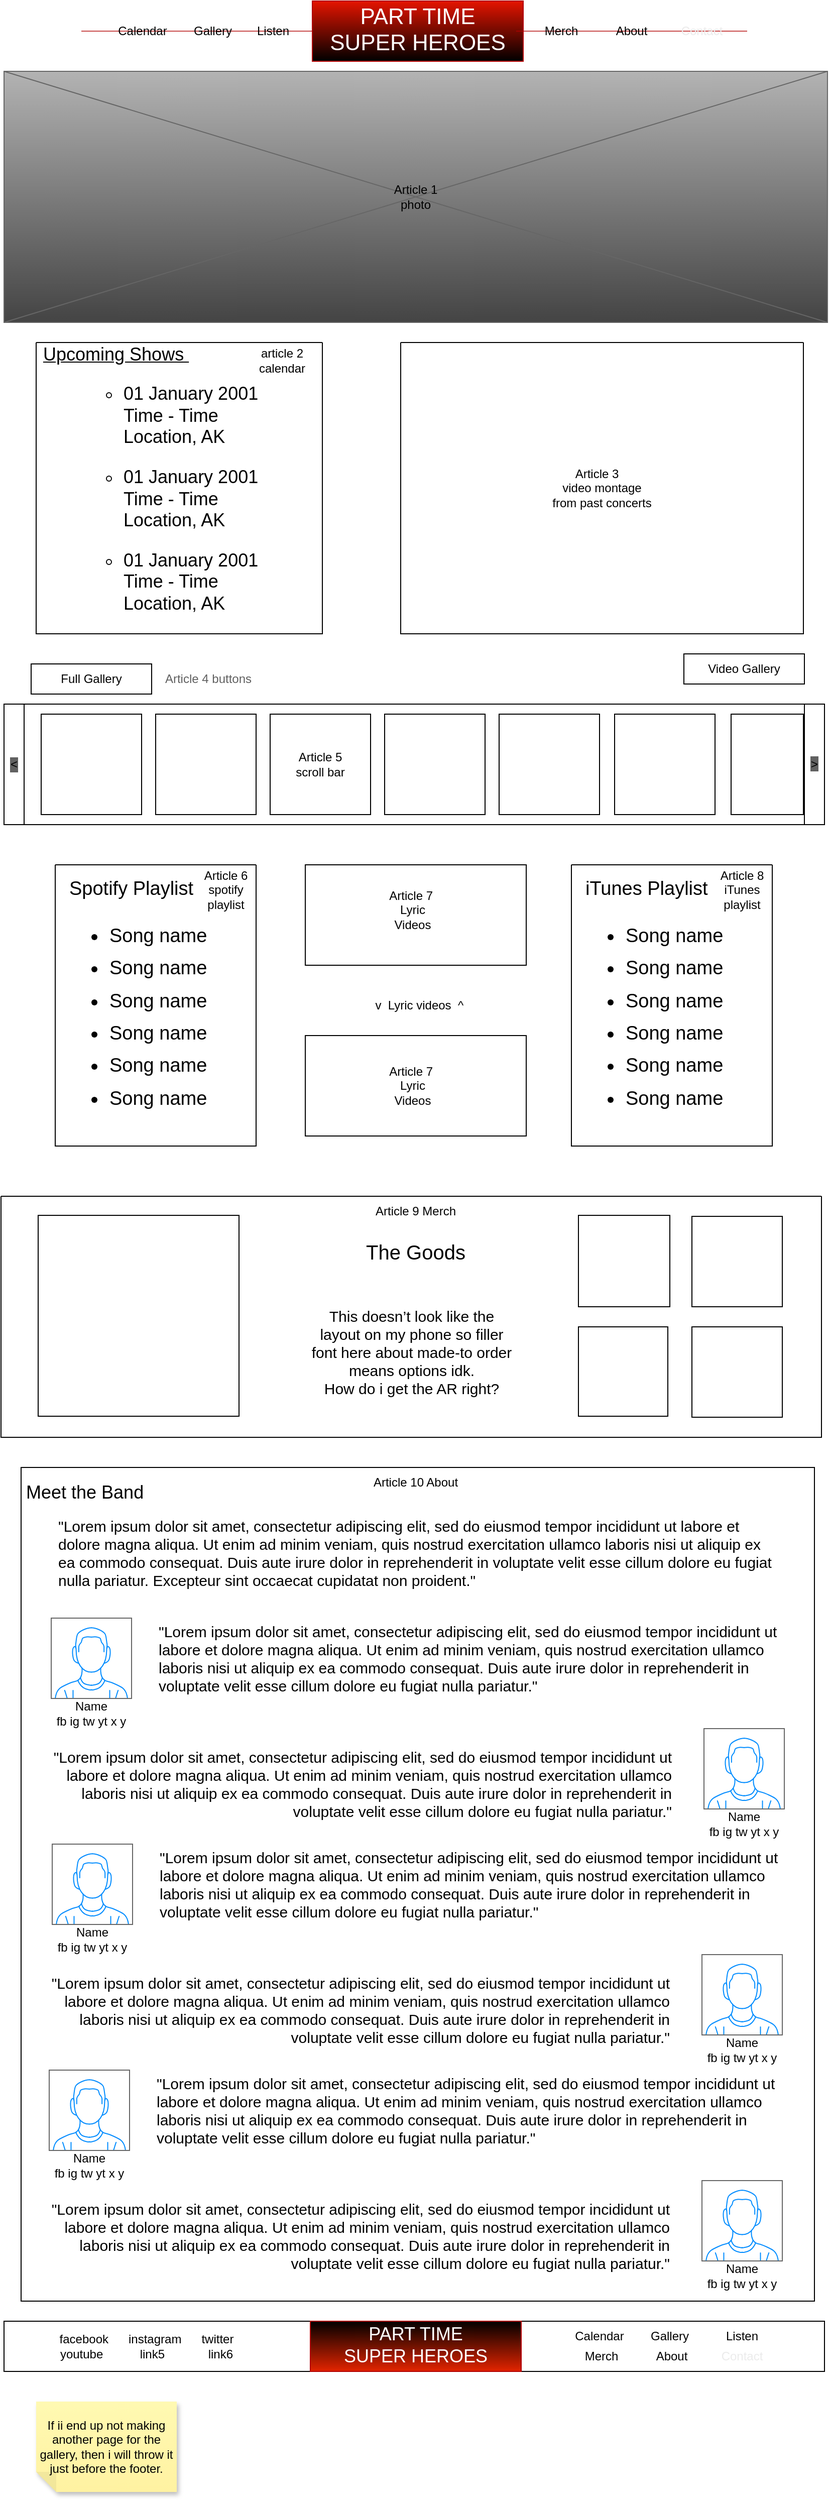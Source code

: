 <mxfile version="21.3.8" type="github">
  <diagram name="Page-1" id="f1b7ffb7-ca1e-a977-7cf5-a751b3c06c05">
    <mxGraphModel dx="927" dy="582" grid="1" gridSize="10" guides="1" tooltips="1" connect="1" arrows="1" fold="1" page="1" pageScale="1" pageWidth="826" pageHeight="1169" background="none" math="0" shadow="0">
      <root>
        <mxCell id="0" />
        <mxCell id="1" parent="0" />
        <mxCell id="13" value="" style="verticalLabelPosition=bottom;verticalAlign=top;strokeWidth=1;shape=mxgraph.mockup.graphics.iconGrid;strokeColor=#666666;gridSize=1,1;fillColor=#444444;gradientColor=#b3b3b3;gradientDirection=north;" parent="1" vertex="1">
          <mxGeometry x="3" y="80" width="820" height="250" as="geometry" />
        </mxCell>
        <mxCell id="xKD4JRFba7Fiyy8XvRiu-67" style="edgeStyle=orthogonalEdgeStyle;rounded=0;orthogonalLoop=1;jettySize=auto;html=1;exitX=0;exitY=0.5;exitDx=0;exitDy=0;" edge="1" parent="1" source="21">
          <mxGeometry relative="1" as="geometry">
            <mxPoint x="352.81" y="40.143" as="targetPoint" />
            <Array as="points">
              <mxPoint x="340" y="40" />
              <mxPoint x="340" y="40" />
            </Array>
          </mxGeometry>
        </mxCell>
        <mxCell id="21" value="PART TIME &#xa;SUPER HEROES" style="text;spacingTop=-3;align=center;fillColor=#e51400;fontColor=#ffffff;strokeColor=#B20000;gradientColor=#000000;fillStyle=auto;shadow=0;spacingBottom=0;fontSize=22;spacing=0;fontStyle=0" parent="1" vertex="1">
          <mxGeometry x="310" y="10" width="210" height="60" as="geometry" />
        </mxCell>
        <mxCell id="xKD4JRFba7Fiyy8XvRiu-66" value="" style="line;strokeWidth=1;html=1;fillColor=#e51400;fontColor=#ffffff;strokeColor=#B20000;opacity=70;" vertex="1" parent="1">
          <mxGeometry x="513" y="35" width="230" height="10" as="geometry" />
        </mxCell>
        <mxCell id="xKD4JRFba7Fiyy8XvRiu-68" value="&lt;div style=&quot;font-size: 18px;&quot;&gt;&lt;u&gt;Upcoming Shows&amp;nbsp;&lt;/u&gt;&lt;/div&gt;&lt;ul style=&quot;font-size: 18px;&quot;&gt;&lt;ul&gt;&lt;li style=&quot;font-size: 18px;&quot;&gt;01 January 2001 &amp;nbsp; &amp;nbsp; &amp;nbsp; Time - Time Location, AK&lt;/li&gt;&lt;/ul&gt;&lt;/ul&gt;&lt;ul style=&quot;font-size: 18px;&quot;&gt;&lt;ul&gt;&lt;li style=&quot;font-size: 18px;&quot;&gt;01 January 2001 Time - Time Location, AK&lt;/li&gt;&lt;/ul&gt;&lt;/ul&gt;&lt;ul style=&quot;font-size: 18px;&quot;&gt;&lt;ul&gt;&lt;li style=&quot;font-size: 18px;&quot;&gt;01 January 2001 Time - Time Location, AK&lt;/li&gt;&lt;/ul&gt;&lt;/ul&gt;" style="text;strokeColor=none;fillColor=none;html=1;whiteSpace=wrap;verticalAlign=middle;overflow=hidden;fontSize=18;horizontal=1;" vertex="1" parent="1">
          <mxGeometry x="40" y="330" width="250" height="330" as="geometry" />
        </mxCell>
        <mxCell id="xKD4JRFba7Fiyy8XvRiu-70" value="Article 1 photo" style="text;strokeColor=none;align=center;fillColor=none;html=1;verticalAlign=middle;whiteSpace=wrap;rounded=0;" vertex="1" parent="1">
          <mxGeometry x="383" y="190" width="60" height="30" as="geometry" />
        </mxCell>
        <mxCell id="xKD4JRFba7Fiyy8XvRiu-72" value="Contact" style="text;strokeColor=none;align=center;fillColor=none;html=1;verticalAlign=middle;whiteSpace=wrap;rounded=0;fontColor=#ebebeb;" vertex="1" parent="1">
          <mxGeometry x="668" y="25" width="60" height="30" as="geometry" />
        </mxCell>
        <mxCell id="xKD4JRFba7Fiyy8XvRiu-73" value="About" style="text;strokeColor=none;align=center;fillColor=none;html=1;verticalAlign=middle;whiteSpace=wrap;rounded=0;" vertex="1" parent="1">
          <mxGeometry x="598" y="25" width="60" height="30" as="geometry" />
        </mxCell>
        <mxCell id="xKD4JRFba7Fiyy8XvRiu-74" value="Merch&lt;br&gt;" style="text;strokeColor=none;align=center;fillColor=none;html=1;verticalAlign=middle;whiteSpace=wrap;rounded=0;" vertex="1" parent="1">
          <mxGeometry x="528" y="25" width="60" height="30" as="geometry" />
        </mxCell>
        <mxCell id="xKD4JRFba7Fiyy8XvRiu-77" value="" style="line;strokeWidth=1;html=1;fillColor=#e51400;fontColor=#ffffff;strokeColor=#B20000;opacity=70;" vertex="1" parent="1">
          <mxGeometry x="80" y="35" width="230" height="10" as="geometry" />
        </mxCell>
        <mxCell id="xKD4JRFba7Fiyy8XvRiu-78" value="Listen" style="text;strokeColor=none;align=center;fillColor=none;html=1;verticalAlign=middle;whiteSpace=wrap;rounded=0;" vertex="1" parent="1">
          <mxGeometry x="241" y="25" width="60" height="30" as="geometry" />
        </mxCell>
        <mxCell id="xKD4JRFba7Fiyy8XvRiu-79" value="Gallery" style="text;strokeColor=none;align=center;fillColor=none;html=1;verticalAlign=middle;whiteSpace=wrap;rounded=0;" vertex="1" parent="1">
          <mxGeometry x="181" y="25" width="60" height="30" as="geometry" />
        </mxCell>
        <mxCell id="xKD4JRFba7Fiyy8XvRiu-80" value="Calendar" style="text;strokeColor=none;align=center;fillColor=none;html=1;verticalAlign=middle;whiteSpace=wrap;rounded=0;" vertex="1" parent="1">
          <mxGeometry x="111" y="25" width="60" height="30" as="geometry" />
        </mxCell>
        <mxCell id="xKD4JRFba7Fiyy8XvRiu-81" value="" style="swimlane;startSize=0;" vertex="1" parent="1">
          <mxGeometry x="35" y="350" width="285" height="290" as="geometry" />
        </mxCell>
        <mxCell id="xKD4JRFba7Fiyy8XvRiu-82" value="" style="swimlane;startSize=0;" vertex="1" parent="1">
          <mxGeometry x="398" y="350" width="401" height="290" as="geometry" />
        </mxCell>
        <mxCell id="xKD4JRFba7Fiyy8XvRiu-85" value="Article 3 &lt;span style=&quot;white-space: pre;&quot;&gt;&#x9;&lt;br/&gt;&lt;/span&gt;video montage &lt;span style=&quot;white-space: pre;&quot;&gt;&lt;br&gt;&lt;/span&gt;from past concerts" style="text;strokeColor=none;align=center;fillColor=none;html=1;verticalAlign=middle;whiteSpace=wrap;rounded=0;" vertex="1" parent="xKD4JRFba7Fiyy8XvRiu-82">
          <mxGeometry x="130.5" y="110" width="139" height="70" as="geometry" />
        </mxCell>
        <mxCell id="xKD4JRFba7Fiyy8XvRiu-86" value="" style="rounded=0;whiteSpace=wrap;html=1;" vertex="1" parent="1">
          <mxGeometry x="3" y="710" width="817" height="120" as="geometry" />
        </mxCell>
        <mxCell id="xKD4JRFba7Fiyy8XvRiu-84" value="article&amp;nbsp;2 &lt;br&gt;calendar" style="text;strokeColor=none;align=center;fillColor=none;html=1;verticalAlign=middle;whiteSpace=wrap;rounded=0;" vertex="1" parent="1">
          <mxGeometry x="240" y="353" width="80" height="30" as="geometry" />
        </mxCell>
        <mxCell id="xKD4JRFba7Fiyy8XvRiu-89" value="" style="whiteSpace=wrap;html=1;aspect=fixed;" vertex="1" parent="1">
          <mxGeometry x="40" y="720" width="100" height="100" as="geometry" />
        </mxCell>
        <mxCell id="xKD4JRFba7Fiyy8XvRiu-90" value="" style="whiteSpace=wrap;html=1;aspect=fixed;" vertex="1" parent="1">
          <mxGeometry x="154" y="720" width="100" height="100" as="geometry" />
        </mxCell>
        <mxCell id="xKD4JRFba7Fiyy8XvRiu-95" value="&amp;lt;" style="rounded=0;whiteSpace=wrap;html=1;labelBackgroundColor=#616161;" vertex="1" parent="1">
          <mxGeometry x="3" y="710" width="20" height="120" as="geometry" />
        </mxCell>
        <mxCell id="xKD4JRFba7Fiyy8XvRiu-97" value="&amp;lt;" style="rounded=0;whiteSpace=wrap;html=1;labelBackgroundColor=#616161;rotation=-180;" vertex="1" parent="1">
          <mxGeometry x="800" y="710" width="20" height="120" as="geometry" />
        </mxCell>
        <mxCell id="xKD4JRFba7Fiyy8XvRiu-91" value="" style="whiteSpace=wrap;html=1;aspect=fixed;" vertex="1" parent="1">
          <mxGeometry x="268" y="720" width="100" height="100" as="geometry" />
        </mxCell>
        <mxCell id="xKD4JRFba7Fiyy8XvRiu-92" value="" style="whiteSpace=wrap;html=1;aspect=fixed;" vertex="1" parent="1">
          <mxGeometry x="382" y="720" width="100" height="100" as="geometry" />
        </mxCell>
        <mxCell id="xKD4JRFba7Fiyy8XvRiu-93" value="" style="whiteSpace=wrap;html=1;aspect=fixed;" vertex="1" parent="1">
          <mxGeometry x="496" y="720" width="100" height="100" as="geometry" />
        </mxCell>
        <mxCell id="xKD4JRFba7Fiyy8XvRiu-94" value="" style="whiteSpace=wrap;html=1;aspect=fixed;" vertex="1" parent="1">
          <mxGeometry x="611" y="720" width="100" height="100" as="geometry" />
        </mxCell>
        <mxCell id="xKD4JRFba7Fiyy8XvRiu-99" value="" style="rounded=0;whiteSpace=wrap;html=1;" vertex="1" parent="1">
          <mxGeometry x="727" y="720" width="72" height="100" as="geometry" />
        </mxCell>
        <mxCell id="xKD4JRFba7Fiyy8XvRiu-100" value="Full Gallery" style="rounded=0;whiteSpace=wrap;html=1;labelBackgroundColor=default;" vertex="1" parent="1">
          <mxGeometry x="30" y="670" width="120" height="30" as="geometry" />
        </mxCell>
        <mxCell id="xKD4JRFba7Fiyy8XvRiu-101" value="Video Gallery" style="rounded=0;whiteSpace=wrap;html=1;" vertex="1" parent="1">
          <mxGeometry x="680" y="660" width="120" height="30" as="geometry" />
        </mxCell>
        <mxCell id="xKD4JRFba7Fiyy8XvRiu-110" value="" style="swimlane;startSize=0;" vertex="1" parent="1">
          <mxGeometry x="54" y="870" width="200" height="280" as="geometry" />
        </mxCell>
        <mxCell id="xKD4JRFba7Fiyy8XvRiu-113" value="Article 6&lt;br&gt;spotify playlist" style="text;strokeColor=none;align=center;fillColor=none;html=1;verticalAlign=middle;whiteSpace=wrap;rounded=0;" vertex="1" parent="xKD4JRFba7Fiyy8XvRiu-110">
          <mxGeometry x="140" y="10" width="60" height="30" as="geometry" />
        </mxCell>
        <mxCell id="xKD4JRFba7Fiyy8XvRiu-114" value="&lt;font style=&quot;font-size: 19px;&quot;&gt;Spotify Playlist&lt;br&gt;&lt;/font&gt;&lt;ul style=&quot;font-size: 19px; line-height: 170%;&quot;&gt;&lt;li&gt;&lt;font style=&quot;font-size: 19px;&quot;&gt;Song name&lt;/font&gt;&lt;/li&gt;&lt;li&gt;&lt;font style=&quot;font-size: 19px;&quot;&gt;Song name&lt;/font&gt;&lt;/li&gt;&lt;li&gt;&lt;font style=&quot;font-size: 19px;&quot;&gt;Song name&lt;/font&gt;&lt;/li&gt;&lt;li&gt;&lt;font style=&quot;font-size: 19px;&quot;&gt;Song name&lt;/font&gt;&lt;/li&gt;&lt;li&gt;&lt;font style=&quot;font-size: 19px;&quot;&gt;Song name&lt;/font&gt;&lt;/li&gt;&lt;li&gt;&lt;font style=&quot;font-size: 19px;&quot;&gt;Song name&lt;/font&gt;&lt;/li&gt;&lt;/ul&gt;" style="text;strokeColor=none;align=left;fillColor=none;html=1;verticalAlign=middle;whiteSpace=wrap;rounded=0;" vertex="1" parent="xKD4JRFba7Fiyy8XvRiu-110">
          <mxGeometry x="12" y="10" width="178" height="260" as="geometry" />
        </mxCell>
        <mxCell id="xKD4JRFba7Fiyy8XvRiu-111" value="&lt;font color=&quot;#606060&quot;&gt;Article 4 buttons&lt;/font&gt;" style="text;strokeColor=none;align=center;fillColor=none;html=1;verticalAlign=middle;whiteSpace=wrap;rounded=0;" vertex="1" parent="1">
          <mxGeometry x="112" y="670" width="189" height="30" as="geometry" />
        </mxCell>
        <mxCell id="xKD4JRFba7Fiyy8XvRiu-112" value="Article 5 scroll bar" style="text;strokeColor=none;align=center;fillColor=none;html=1;verticalAlign=middle;whiteSpace=wrap;rounded=0;" vertex="1" parent="1">
          <mxGeometry x="288" y="755" width="60" height="30" as="geometry" />
        </mxCell>
        <mxCell id="xKD4JRFba7Fiyy8XvRiu-115" value="" style="swimlane;startSize=0;" vertex="1" parent="1">
          <mxGeometry x="568" y="870" width="200" height="280" as="geometry" />
        </mxCell>
        <mxCell id="xKD4JRFba7Fiyy8XvRiu-116" value="Article 8&lt;br&gt;iTunes playlist" style="text;strokeColor=none;align=center;fillColor=none;html=1;verticalAlign=middle;whiteSpace=wrap;rounded=0;" vertex="1" parent="xKD4JRFba7Fiyy8XvRiu-115">
          <mxGeometry x="140" y="10" width="60" height="30" as="geometry" />
        </mxCell>
        <mxCell id="xKD4JRFba7Fiyy8XvRiu-117" value="&lt;font style=&quot;font-size: 19px;&quot;&gt;iTunes Playlist&lt;br&gt;&lt;/font&gt;&lt;ul style=&quot;font-size: 19px; line-height: 170%;&quot;&gt;&lt;li&gt;&lt;font style=&quot;font-size: 19px;&quot;&gt;Song name&lt;/font&gt;&lt;/li&gt;&lt;li&gt;&lt;font style=&quot;font-size: 19px;&quot;&gt;Song name&lt;/font&gt;&lt;/li&gt;&lt;li&gt;&lt;font style=&quot;font-size: 19px;&quot;&gt;Song name&lt;/font&gt;&lt;/li&gt;&lt;li&gt;&lt;font style=&quot;font-size: 19px;&quot;&gt;Song name&lt;/font&gt;&lt;/li&gt;&lt;li&gt;&lt;font style=&quot;font-size: 19px;&quot;&gt;Song name&lt;/font&gt;&lt;/li&gt;&lt;li&gt;&lt;font style=&quot;font-size: 19px;&quot;&gt;Song name&lt;/font&gt;&lt;/li&gt;&lt;/ul&gt;" style="text;strokeColor=none;align=left;fillColor=none;html=1;verticalAlign=middle;whiteSpace=wrap;rounded=0;" vertex="1" parent="xKD4JRFba7Fiyy8XvRiu-115">
          <mxGeometry x="12" y="10" width="178" height="260" as="geometry" />
        </mxCell>
        <mxCell id="xKD4JRFba7Fiyy8XvRiu-118" value="" style="rounded=0;whiteSpace=wrap;html=1;" vertex="1" parent="1">
          <mxGeometry x="303" y="870" width="220" height="100" as="geometry" />
        </mxCell>
        <mxCell id="xKD4JRFba7Fiyy8XvRiu-119" value="" style="rounded=0;whiteSpace=wrap;html=1;" vertex="1" parent="1">
          <mxGeometry x="303" y="1040" width="220" height="100" as="geometry" />
        </mxCell>
        <mxCell id="xKD4JRFba7Fiyy8XvRiu-120" value="Article 7&amp;nbsp;&lt;br&gt;Lyric Videos" style="text;strokeColor=none;align=center;fillColor=none;html=1;verticalAlign=middle;whiteSpace=wrap;rounded=0;" vertex="1" parent="1">
          <mxGeometry x="380" y="900" width="60" height="30" as="geometry" />
        </mxCell>
        <mxCell id="xKD4JRFba7Fiyy8XvRiu-121" value="Article 7&amp;nbsp;&lt;br&gt;Lyric Videos" style="text;strokeColor=none;align=center;fillColor=none;html=1;verticalAlign=middle;whiteSpace=wrap;rounded=0;" vertex="1" parent="1">
          <mxGeometry x="380" y="1075" width="60" height="30" as="geometry" />
        </mxCell>
        <mxCell id="xKD4JRFba7Fiyy8XvRiu-122" value="&amp;nbsp;v &amp;nbsp;Lyric videos &amp;nbsp;^" style="text;strokeColor=none;align=center;fillColor=none;html=1;verticalAlign=middle;whiteSpace=wrap;rounded=0;" vertex="1" parent="1">
          <mxGeometry x="360" y="995" width="110" height="30" as="geometry" />
        </mxCell>
        <mxCell id="xKD4JRFba7Fiyy8XvRiu-124" value="" style="swimlane;startSize=0;" vertex="1" parent="1">
          <mxGeometry y="1200" width="817" height="240" as="geometry" />
        </mxCell>
        <mxCell id="xKD4JRFba7Fiyy8XvRiu-125" value="Article 9 Merch" style="text;strokeColor=none;align=center;fillColor=none;html=1;verticalAlign=middle;whiteSpace=wrap;rounded=0;" vertex="1" parent="xKD4JRFba7Fiyy8XvRiu-124">
          <mxGeometry x="363" width="100" height="30" as="geometry" />
        </mxCell>
        <mxCell id="xKD4JRFba7Fiyy8XvRiu-126" value="" style="whiteSpace=wrap;html=1;aspect=fixed;" vertex="1" parent="xKD4JRFba7Fiyy8XvRiu-124">
          <mxGeometry x="37" y="19" width="200" height="200" as="geometry" />
        </mxCell>
        <mxCell id="xKD4JRFba7Fiyy8XvRiu-127" value="" style="whiteSpace=wrap;html=1;aspect=fixed;" vertex="1" parent="xKD4JRFba7Fiyy8XvRiu-124">
          <mxGeometry x="688" y="20" width="90" height="90" as="geometry" />
        </mxCell>
        <mxCell id="xKD4JRFba7Fiyy8XvRiu-129" value="" style="whiteSpace=wrap;html=1;aspect=fixed;" vertex="1" parent="xKD4JRFba7Fiyy8XvRiu-124">
          <mxGeometry x="688" y="130" width="90" height="90" as="geometry" />
        </mxCell>
        <mxCell id="xKD4JRFba7Fiyy8XvRiu-130" value="" style="whiteSpace=wrap;html=1;aspect=fixed;" vertex="1" parent="xKD4JRFba7Fiyy8XvRiu-124">
          <mxGeometry x="575" y="19" width="91" height="91" as="geometry" />
        </mxCell>
        <mxCell id="xKD4JRFba7Fiyy8XvRiu-131" value="" style="whiteSpace=wrap;html=1;aspect=fixed;" vertex="1" parent="xKD4JRFba7Fiyy8XvRiu-124">
          <mxGeometry x="575" y="130" width="89" height="89" as="geometry" />
        </mxCell>
        <mxCell id="xKD4JRFba7Fiyy8XvRiu-132" value="The Goods" style="text;strokeColor=none;align=center;fillColor=none;html=1;verticalAlign=middle;whiteSpace=wrap;rounded=0;fontSize=20;" vertex="1" parent="xKD4JRFba7Fiyy8XvRiu-124">
          <mxGeometry x="348" y="40" width="130" height="30" as="geometry" />
        </mxCell>
        <mxCell id="xKD4JRFba7Fiyy8XvRiu-137" value="This doesn’t look like the layout on my phone so filler font here about made-to order means options idk.&lt;br style=&quot;font-size: 15px;&quot;&gt;How do i get the AR right?" style="text;strokeColor=none;align=center;fillColor=none;html=1;verticalAlign=middle;whiteSpace=wrap;rounded=0;fontSize=15;" vertex="1" parent="xKD4JRFba7Fiyy8XvRiu-124">
          <mxGeometry x="303.5" y="120" width="210" height="70" as="geometry" />
        </mxCell>
        <mxCell id="xKD4JRFba7Fiyy8XvRiu-133" style="edgeStyle=orthogonalEdgeStyle;rounded=0;orthogonalLoop=1;jettySize=auto;html=1;exitX=0.5;exitY=1;exitDx=0;exitDy=0;" edge="1" parent="1" source="xKD4JRFba7Fiyy8XvRiu-124" target="xKD4JRFba7Fiyy8XvRiu-124">
          <mxGeometry relative="1" as="geometry" />
        </mxCell>
        <mxCell id="xKD4JRFba7Fiyy8XvRiu-139" value="" style="rounded=0;whiteSpace=wrap;html=1;" vertex="1" parent="1">
          <mxGeometry x="20" y="1470" width="790" height="830" as="geometry" />
        </mxCell>
        <mxCell id="xKD4JRFba7Fiyy8XvRiu-140" value="Article 10 About" style="text;strokeColor=none;align=center;fillColor=none;html=1;verticalAlign=middle;whiteSpace=wrap;rounded=0;" vertex="1" parent="1">
          <mxGeometry x="343" y="1470" width="140" height="30" as="geometry" />
        </mxCell>
        <mxCell id="xKD4JRFba7Fiyy8XvRiu-141" value="&lt;font style=&quot;font-size: 18px;&quot;&gt;Meet the Band&lt;/font&gt;" style="text;strokeColor=none;align=left;fillColor=none;html=1;verticalAlign=middle;whiteSpace=wrap;rounded=0;" vertex="1" parent="1">
          <mxGeometry x="23" y="1480" width="167" height="30" as="geometry" />
        </mxCell>
        <mxCell id="xKD4JRFba7Fiyy8XvRiu-142" value="&quot;Lorem ipsum dolor sit amet, consectetur adipiscing elit, sed do eiusmod tempor incididunt ut labore et dolore magna aliqua. Ut enim ad minim veniam, quis nostrud exercitation ullamco laboris nisi ut aliquip ex ea commodo consequat. Duis aute irure dolor in reprehenderit in voluptate velit esse cillum dolore eu fugiat nulla pariatur. Excepteur sint occaecat cupidatat non proident.&quot;" style="text;strokeColor=none;align=left;fillColor=none;html=1;verticalAlign=middle;whiteSpace=wrap;rounded=0;fontSize=15;" vertex="1" parent="1">
          <mxGeometry x="55" y="1510" width="720" height="90" as="geometry" />
        </mxCell>
        <mxCell id="xKD4JRFba7Fiyy8XvRiu-143" value="" style="verticalLabelPosition=bottom;shadow=0;dashed=0;align=center;html=1;verticalAlign=top;strokeWidth=1;shape=mxgraph.mockup.containers.userMale;strokeColor=#666666;strokeColor2=#008cff;" vertex="1" parent="1">
          <mxGeometry x="50" y="1620" width="80" height="80" as="geometry" />
        </mxCell>
        <mxCell id="xKD4JRFba7Fiyy8XvRiu-144" value="&quot;Lorem ipsum dolor sit amet, consectetur adipiscing elit, sed do eiusmod tempor incididunt ut labore et dolore magna aliqua. Ut enim ad minim veniam, quis nostrud exercitation ullamco laboris nisi ut aliquip ex ea commodo consequat. Duis aute irure dolor in reprehenderit in voluptate velit esse cillum dolore eu fugiat nulla pariatur.&quot;" style="text;strokeColor=none;align=left;fillColor=none;html=1;verticalAlign=middle;whiteSpace=wrap;rounded=0;fontSize=15;" vertex="1" parent="1">
          <mxGeometry x="155" y="1615" width="620" height="90" as="geometry" />
        </mxCell>
        <mxCell id="xKD4JRFba7Fiyy8XvRiu-145" value="Name&lt;br&gt;fb ig tw yt x y" style="text;strokeColor=none;align=center;fillColor=none;html=1;verticalAlign=middle;whiteSpace=wrap;rounded=0;" vertex="1" parent="1">
          <mxGeometry x="50" y="1700" width="80" height="30" as="geometry" />
        </mxCell>
        <mxCell id="xKD4JRFba7Fiyy8XvRiu-146" value="" style="verticalLabelPosition=bottom;shadow=0;dashed=0;align=center;html=1;verticalAlign=top;strokeWidth=1;shape=mxgraph.mockup.containers.userMale;strokeColor=#666666;strokeColor2=#008cff;" vertex="1" parent="1">
          <mxGeometry x="700" y="1730" width="80" height="80" as="geometry" />
        </mxCell>
        <mxCell id="xKD4JRFba7Fiyy8XvRiu-147" value="&quot;Lorem ipsum dolor sit amet, consectetur adipiscing elit, sed do eiusmod tempor incididunt ut labore et dolore magna aliqua. Ut enim ad minim veniam, quis nostrud exercitation ullamco laboris nisi ut aliquip ex ea commodo consequat. Duis aute irure dolor in reprehenderit in voluptate velit esse cillum dolore eu fugiat nulla pariatur.&quot;" style="text;strokeColor=none;align=right;fillColor=none;html=1;verticalAlign=middle;whiteSpace=wrap;rounded=0;fontSize=15;" vertex="1" parent="1">
          <mxGeometry x="50" y="1740" width="620" height="90" as="geometry" />
        </mxCell>
        <mxCell id="xKD4JRFba7Fiyy8XvRiu-148" value="Name&lt;br&gt;fb ig tw yt x y" style="text;strokeColor=none;align=center;fillColor=none;html=1;verticalAlign=middle;whiteSpace=wrap;rounded=0;" vertex="1" parent="1">
          <mxGeometry x="700" y="1810" width="80" height="30" as="geometry" />
        </mxCell>
        <mxCell id="xKD4JRFba7Fiyy8XvRiu-149" value="" style="verticalLabelPosition=bottom;shadow=0;dashed=0;align=center;html=1;verticalAlign=top;strokeWidth=1;shape=mxgraph.mockup.containers.userMale;strokeColor=#666666;strokeColor2=#008cff;" vertex="1" parent="1">
          <mxGeometry x="51" y="1845" width="80" height="80" as="geometry" />
        </mxCell>
        <mxCell id="xKD4JRFba7Fiyy8XvRiu-150" value="&quot;Lorem ipsum dolor sit amet, consectetur adipiscing elit, sed do eiusmod tempor incididunt ut labore et dolore magna aliqua. Ut enim ad minim veniam, quis nostrud exercitation ullamco laboris nisi ut aliquip ex ea commodo consequat. Duis aute irure dolor in reprehenderit in voluptate velit esse cillum dolore eu fugiat nulla pariatur.&quot;" style="text;strokeColor=none;align=left;fillColor=none;html=1;verticalAlign=middle;whiteSpace=wrap;rounded=0;fontSize=15;" vertex="1" parent="1">
          <mxGeometry x="156" y="1840" width="620" height="90" as="geometry" />
        </mxCell>
        <mxCell id="xKD4JRFba7Fiyy8XvRiu-151" value="Name&lt;br&gt;fb ig tw yt x y" style="text;strokeColor=none;align=center;fillColor=none;html=1;verticalAlign=middle;whiteSpace=wrap;rounded=0;" vertex="1" parent="1">
          <mxGeometry x="51" y="1925" width="80" height="30" as="geometry" />
        </mxCell>
        <mxCell id="xKD4JRFba7Fiyy8XvRiu-152" value="" style="verticalLabelPosition=bottom;shadow=0;dashed=0;align=center;html=1;verticalAlign=top;strokeWidth=1;shape=mxgraph.mockup.containers.userMale;strokeColor=#666666;strokeColor2=#008cff;" vertex="1" parent="1">
          <mxGeometry x="698" y="1955" width="80" height="80" as="geometry" />
        </mxCell>
        <mxCell id="xKD4JRFba7Fiyy8XvRiu-153" value="&quot;Lorem ipsum dolor sit amet, consectetur adipiscing elit, sed do eiusmod tempor incididunt ut labore et dolore magna aliqua. Ut enim ad minim veniam, quis nostrud exercitation ullamco laboris nisi ut aliquip ex ea commodo consequat. Duis aute irure dolor in reprehenderit in voluptate velit esse cillum dolore eu fugiat nulla pariatur.&quot;" style="text;strokeColor=none;align=right;fillColor=none;html=1;verticalAlign=middle;whiteSpace=wrap;rounded=0;fontSize=15;" vertex="1" parent="1">
          <mxGeometry x="48" y="1965" width="620" height="90" as="geometry" />
        </mxCell>
        <mxCell id="xKD4JRFba7Fiyy8XvRiu-154" value="Name&lt;br&gt;fb ig tw yt x y" style="text;strokeColor=none;align=center;fillColor=none;html=1;verticalAlign=middle;whiteSpace=wrap;rounded=0;" vertex="1" parent="1">
          <mxGeometry x="698" y="2035" width="80" height="30" as="geometry" />
        </mxCell>
        <mxCell id="xKD4JRFba7Fiyy8XvRiu-161" value="" style="verticalLabelPosition=bottom;shadow=0;dashed=0;align=center;html=1;verticalAlign=top;strokeWidth=1;shape=mxgraph.mockup.containers.userMale;strokeColor=#666666;strokeColor2=#008cff;" vertex="1" parent="1">
          <mxGeometry x="48" y="2070" width="80" height="80" as="geometry" />
        </mxCell>
        <mxCell id="xKD4JRFba7Fiyy8XvRiu-162" value="&quot;Lorem ipsum dolor sit amet, consectetur adipiscing elit, sed do eiusmod tempor incididunt ut labore et dolore magna aliqua. Ut enim ad minim veniam, quis nostrud exercitation ullamco laboris nisi ut aliquip ex ea commodo consequat. Duis aute irure dolor in reprehenderit in voluptate velit esse cillum dolore eu fugiat nulla pariatur.&quot;" style="text;strokeColor=none;align=left;fillColor=none;html=1;verticalAlign=middle;whiteSpace=wrap;rounded=0;fontSize=15;" vertex="1" parent="1">
          <mxGeometry x="153" y="2065" width="620" height="90" as="geometry" />
        </mxCell>
        <mxCell id="xKD4JRFba7Fiyy8XvRiu-163" value="Name&lt;br&gt;fb ig tw yt x y" style="text;strokeColor=none;align=center;fillColor=none;html=1;verticalAlign=middle;whiteSpace=wrap;rounded=0;" vertex="1" parent="1">
          <mxGeometry x="48" y="2150" width="80" height="30" as="geometry" />
        </mxCell>
        <mxCell id="xKD4JRFba7Fiyy8XvRiu-164" value="" style="verticalLabelPosition=bottom;shadow=0;dashed=0;align=center;html=1;verticalAlign=top;strokeWidth=1;shape=mxgraph.mockup.containers.userMale;strokeColor=#666666;strokeColor2=#008cff;" vertex="1" parent="1">
          <mxGeometry x="698" y="2180" width="80" height="80" as="geometry" />
        </mxCell>
        <mxCell id="xKD4JRFba7Fiyy8XvRiu-165" value="&quot;Lorem ipsum dolor sit amet, consectetur adipiscing elit, sed do eiusmod tempor incididunt ut labore et dolore magna aliqua. Ut enim ad minim veniam, quis nostrud exercitation ullamco laboris nisi ut aliquip ex ea commodo consequat. Duis aute irure dolor in reprehenderit in voluptate velit esse cillum dolore eu fugiat nulla pariatur.&quot;" style="text;strokeColor=none;align=right;fillColor=none;html=1;verticalAlign=middle;whiteSpace=wrap;rounded=0;fontSize=15;" vertex="1" parent="1">
          <mxGeometry x="48" y="2190" width="620" height="90" as="geometry" />
        </mxCell>
        <mxCell id="xKD4JRFba7Fiyy8XvRiu-166" value="Name&lt;br&gt;fb ig tw yt x y" style="text;strokeColor=none;align=center;fillColor=none;html=1;verticalAlign=middle;whiteSpace=wrap;rounded=0;" vertex="1" parent="1">
          <mxGeometry x="698" y="2260" width="80" height="30" as="geometry" />
        </mxCell>
        <mxCell id="xKD4JRFba7Fiyy8XvRiu-167" style="edgeStyle=orthogonalEdgeStyle;rounded=0;orthogonalLoop=1;jettySize=auto;html=1;exitX=0.5;exitY=1;exitDx=0;exitDy=0;" edge="1" parent="1" source="xKD4JRFba7Fiyy8XvRiu-139" target="xKD4JRFba7Fiyy8XvRiu-139">
          <mxGeometry relative="1" as="geometry" />
        </mxCell>
        <mxCell id="xKD4JRFba7Fiyy8XvRiu-168" value="" style="rounded=0;whiteSpace=wrap;html=1;" vertex="1" parent="1">
          <mxGeometry x="3" y="2320" width="817" height="50" as="geometry" />
        </mxCell>
        <mxCell id="xKD4JRFba7Fiyy8XvRiu-169" style="edgeStyle=orthogonalEdgeStyle;rounded=0;orthogonalLoop=1;jettySize=auto;html=1;exitX=0;exitY=0.5;exitDx=0;exitDy=0;" edge="1" parent="1" source="xKD4JRFba7Fiyy8XvRiu-170">
          <mxGeometry relative="1" as="geometry">
            <mxPoint x="350.81" y="2350.143" as="targetPoint" />
            <Array as="points">
              <mxPoint x="338" y="2350" />
              <mxPoint x="338" y="2350" />
            </Array>
          </mxGeometry>
        </mxCell>
        <mxCell id="xKD4JRFba7Fiyy8XvRiu-170" value="PART TIME &#xa;SUPER HEROES" style="text;spacingTop=-3;align=center;fillColor=#000000;fontColor=#ffffff;strokeColor=#B20000;gradientColor=#e32400;fillStyle=auto;shadow=0;spacingBottom=0;fontSize=18;spacing=0;fontStyle=0" vertex="1" parent="1">
          <mxGeometry x="308" y="2320" width="210" height="50" as="geometry" />
        </mxCell>
        <mxCell id="xKD4JRFba7Fiyy8XvRiu-171" value="Contact" style="text;strokeColor=none;align=center;fillColor=none;html=1;verticalAlign=middle;whiteSpace=wrap;rounded=0;fontColor=#ebebeb;" vertex="1" parent="1">
          <mxGeometry x="708" y="2340" width="60" height="30" as="geometry" />
        </mxCell>
        <mxCell id="xKD4JRFba7Fiyy8XvRiu-172" value="About" style="text;strokeColor=none;align=center;fillColor=none;html=1;verticalAlign=middle;whiteSpace=wrap;rounded=0;" vertex="1" parent="1">
          <mxGeometry x="638" y="2340" width="60" height="30" as="geometry" />
        </mxCell>
        <mxCell id="xKD4JRFba7Fiyy8XvRiu-173" value="Merch&lt;br&gt;" style="text;strokeColor=none;align=center;fillColor=none;html=1;verticalAlign=middle;whiteSpace=wrap;rounded=0;" vertex="1" parent="1">
          <mxGeometry x="568" y="2340" width="60" height="30" as="geometry" />
        </mxCell>
        <mxCell id="xKD4JRFba7Fiyy8XvRiu-174" value="Listen" style="text;strokeColor=none;align=center;fillColor=none;html=1;verticalAlign=middle;whiteSpace=wrap;rounded=0;" vertex="1" parent="1">
          <mxGeometry x="708" y="2320" width="60" height="30" as="geometry" />
        </mxCell>
        <mxCell id="xKD4JRFba7Fiyy8XvRiu-175" value="Gallery" style="text;strokeColor=none;align=center;fillColor=none;html=1;verticalAlign=middle;whiteSpace=wrap;rounded=0;" vertex="1" parent="1">
          <mxGeometry x="636" y="2320" width="60" height="30" as="geometry" />
        </mxCell>
        <mxCell id="xKD4JRFba7Fiyy8XvRiu-176" value="Calendar" style="text;strokeColor=none;align=center;fillColor=none;html=1;verticalAlign=middle;whiteSpace=wrap;rounded=0;" vertex="1" parent="1">
          <mxGeometry x="566" y="2320" width="60" height="30" as="geometry" />
        </mxCell>
        <mxCell id="xKD4JRFba7Fiyy8XvRiu-177" value="facebook &amp;nbsp; &amp;nbsp; &amp;nbsp;instagram &amp;nbsp; &amp;nbsp; &amp;nbsp;twitter&lt;br&gt;youtube &amp;nbsp; &amp;nbsp; &amp;nbsp; &amp;nbsp; &amp;nbsp; link5 &amp;nbsp; &amp;nbsp; &amp;nbsp; &amp;nbsp; &amp;nbsp; &amp;nbsp; link6" style="text;strokeColor=none;align=center;fillColor=none;html=1;verticalAlign=middle;whiteSpace=wrap;rounded=0;" vertex="1" parent="1">
          <mxGeometry x="20" y="2320" width="250" height="50" as="geometry" />
        </mxCell>
        <mxCell id="xKD4JRFba7Fiyy8XvRiu-178" value="If ii end up not making another page for the gallery, then i will throw it just before the footer." style="shape=note;whiteSpace=wrap;html=1;backgroundOutline=1;fontColor=#000000;darkOpacity=0.05;fillColor=#FFF9B2;strokeColor=none;fillStyle=solid;direction=west;gradientDirection=north;gradientColor=#FFF2A1;shadow=1;size=20;pointerEvents=1;" vertex="1" parent="1">
          <mxGeometry x="35" y="2400" width="140" height="90" as="geometry" />
        </mxCell>
      </root>
    </mxGraphModel>
  </diagram>
</mxfile>
